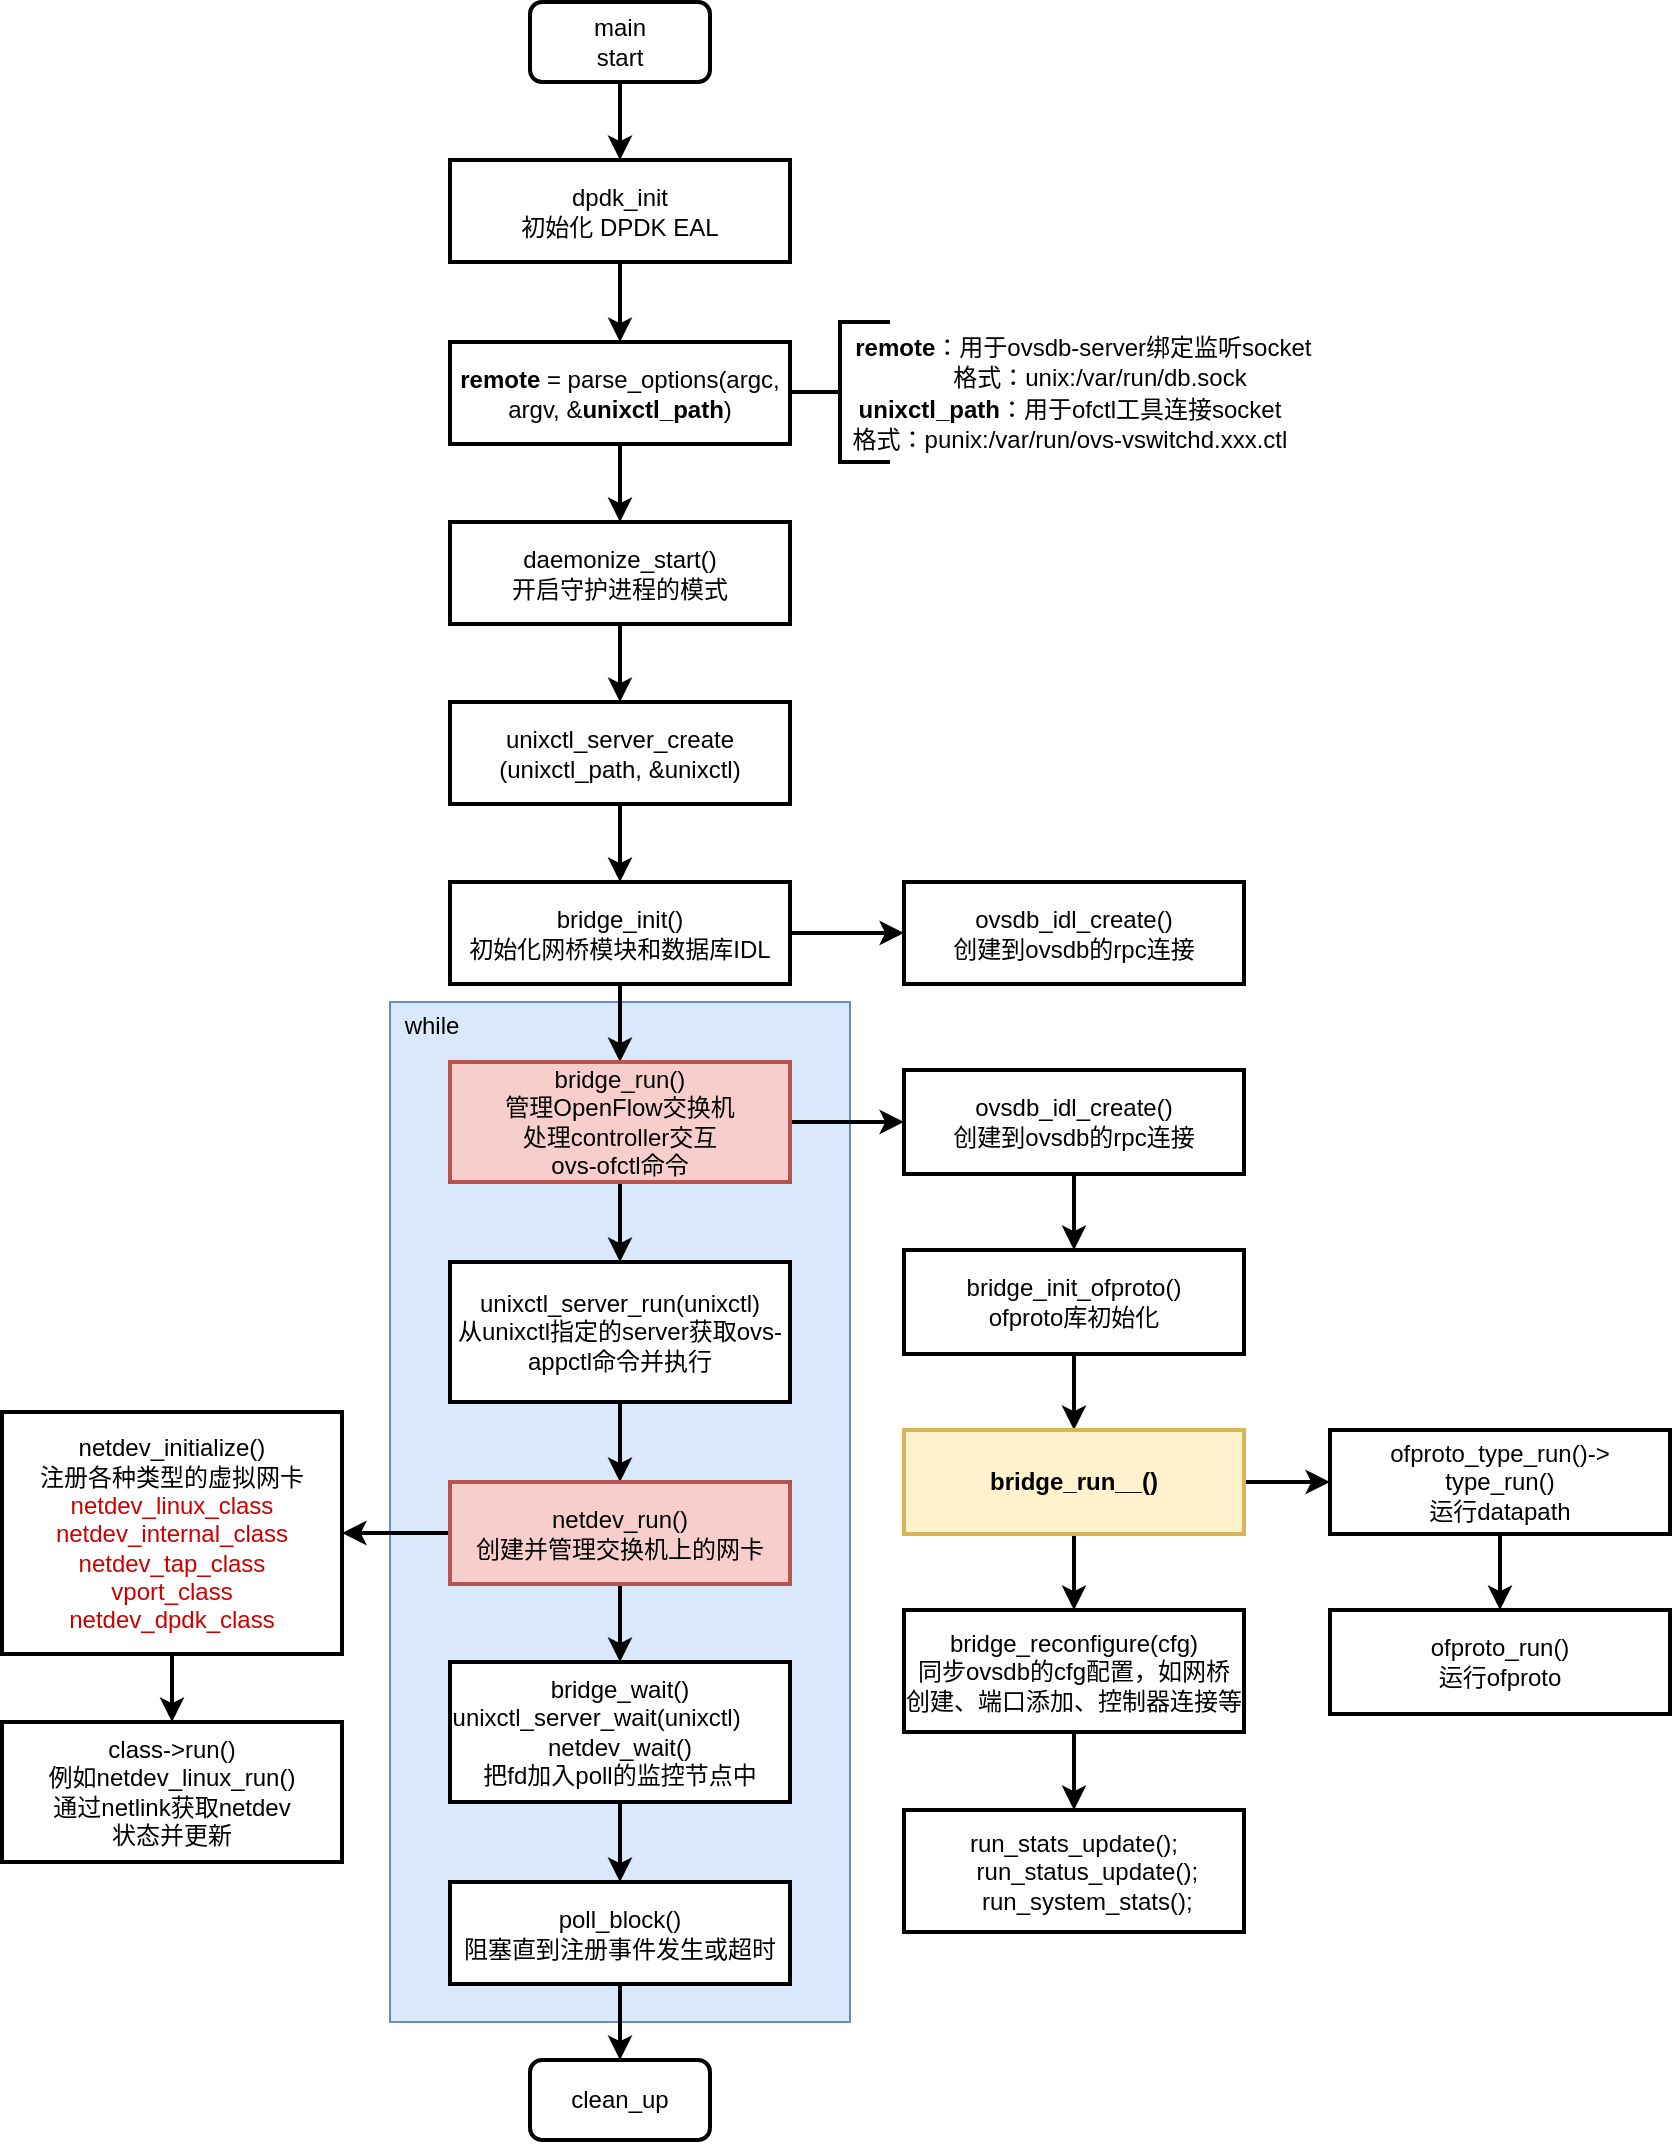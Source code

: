 <mxfile version="13.0.3" type="github">
  <diagram id="ihJu1DWnwihbSEFNtqEI" name="Page-1">
    <mxGraphModel dx="1929" dy="582" grid="1" gridSize="10" guides="1" tooltips="1" connect="1" arrows="1" fold="1" page="1" pageScale="1" pageWidth="827" pageHeight="1169" math="0" shadow="0">
      <root>
        <mxCell id="0" />
        <mxCell id="1" parent="0" />
        <mxCell id="BMNEKtwipUOnqceKjnj8-20" value="" style="rounded=0;whiteSpace=wrap;html=1;fillColor=#dae8fc;strokeColor=#6c8ebf;" vertex="1" parent="1">
          <mxGeometry x="10" y="600" width="230" height="510" as="geometry" />
        </mxCell>
        <mxCell id="JYWtORsffVGc5inKnlNg-9" style="edgeStyle=orthogonalEdgeStyle;rounded=0;orthogonalLoop=1;jettySize=auto;html=1;exitX=0.5;exitY=1;exitDx=0;exitDy=0;strokeWidth=2;" parent="1" source="JYWtORsffVGc5inKnlNg-2" target="JYWtORsffVGc5inKnlNg-5" edge="1">
          <mxGeometry relative="1" as="geometry" />
        </mxCell>
        <mxCell id="JYWtORsffVGc5inKnlNg-2" value="main&lt;br&gt;start" style="rounded=1;whiteSpace=wrap;html=1;strokeWidth=2;" parent="1" vertex="1">
          <mxGeometry x="80" y="100" width="90" height="40" as="geometry" />
        </mxCell>
        <mxCell id="JYWtORsffVGc5inKnlNg-8" style="edgeStyle=orthogonalEdgeStyle;rounded=0;orthogonalLoop=1;jettySize=auto;html=1;exitX=0.5;exitY=1;exitDx=0;exitDy=0;entryX=0.5;entryY=0;entryDx=0;entryDy=0;strokeWidth=2;" parent="1" source="JYWtORsffVGc5inKnlNg-5" target="JYWtORsffVGc5inKnlNg-6" edge="1">
          <mxGeometry relative="1" as="geometry" />
        </mxCell>
        <mxCell id="JYWtORsffVGc5inKnlNg-5" value="dpdk_init&lt;br&gt;初始化 DPDK EAL" style="rounded=0;whiteSpace=wrap;html=1;strokeWidth=2;" parent="1" vertex="1">
          <mxGeometry x="40" y="179" width="170" height="51" as="geometry" />
        </mxCell>
        <mxCell id="BMNEKtwipUOnqceKjnj8-7" style="edgeStyle=orthogonalEdgeStyle;rounded=0;orthogonalLoop=1;jettySize=auto;html=1;exitX=0.5;exitY=1;exitDx=0;exitDy=0;entryX=0.5;entryY=0;entryDx=0;entryDy=0;strokeWidth=2;" edge="1" parent="1" source="JYWtORsffVGc5inKnlNg-6" target="BMNEKtwipUOnqceKjnj8-4">
          <mxGeometry relative="1" as="geometry" />
        </mxCell>
        <mxCell id="JYWtORsffVGc5inKnlNg-6" value="&lt;b&gt;remote&lt;/b&gt; = parse_options(argc, argv, &amp;amp;&lt;b&gt;unixctl_path&lt;/b&gt;)" style="rounded=0;whiteSpace=wrap;html=1;strokeWidth=2;" parent="1" vertex="1">
          <mxGeometry x="40" y="270" width="170" height="51" as="geometry" />
        </mxCell>
        <mxCell id="BMNEKtwipUOnqceKjnj8-1" value="" style="strokeWidth=2;html=1;shape=mxgraph.flowchart.annotation_2;align=left;labelPosition=right;pointerEvents=1;" vertex="1" parent="1">
          <mxGeometry x="210" y="260" width="50" height="70" as="geometry" />
        </mxCell>
        <mxCell id="BMNEKtwipUOnqceKjnj8-2" value="&lt;b&gt;remote&lt;/b&gt;：&lt;span&gt;用于ovsdb-server绑定监听socket&amp;nbsp;&amp;nbsp;&lt;br&gt;&lt;/span&gt;&lt;span&gt;&amp;nbsp; &amp;nbsp;格式：unix:/var/run/db.sock&lt;/span&gt;&lt;span&gt;&lt;br&gt;&lt;/span&gt;" style="text;html=1;strokeColor=none;fillColor=none;align=center;verticalAlign=middle;whiteSpace=wrap;rounded=0;" vertex="1" parent="1">
          <mxGeometry x="240" y="270" width="240" height="20" as="geometry" />
        </mxCell>
        <mxCell id="BMNEKtwipUOnqceKjnj8-3" value="&lt;div&gt;&lt;b&gt;unixctl_path&lt;/b&gt;：用于ofctl工具连接socket&lt;br&gt;&lt;span&gt;格式：punix:/var/run/ovs-vswitchd.xxx.ctl&lt;/span&gt;&lt;/div&gt;" style="text;html=1;strokeColor=none;fillColor=none;align=center;verticalAlign=middle;whiteSpace=wrap;rounded=0;" vertex="1" parent="1">
          <mxGeometry x="240" y="301" width="220" height="20" as="geometry" />
        </mxCell>
        <mxCell id="BMNEKtwipUOnqceKjnj8-8" style="edgeStyle=orthogonalEdgeStyle;rounded=0;orthogonalLoop=1;jettySize=auto;html=1;exitX=0.5;exitY=1;exitDx=0;exitDy=0;entryX=0.5;entryY=0;entryDx=0;entryDy=0;strokeWidth=2;" edge="1" parent="1" source="BMNEKtwipUOnqceKjnj8-4" target="BMNEKtwipUOnqceKjnj8-5">
          <mxGeometry relative="1" as="geometry" />
        </mxCell>
        <mxCell id="BMNEKtwipUOnqceKjnj8-4" value="daemonize_start()&lt;br&gt;开启守护进程的模式" style="rounded=0;whiteSpace=wrap;html=1;strokeWidth=2;" vertex="1" parent="1">
          <mxGeometry x="40" y="360" width="170" height="51" as="geometry" />
        </mxCell>
        <mxCell id="BMNEKtwipUOnqceKjnj8-9" style="edgeStyle=orthogonalEdgeStyle;rounded=0;orthogonalLoop=1;jettySize=auto;html=1;exitX=0.5;exitY=1;exitDx=0;exitDy=0;entryX=0.5;entryY=0;entryDx=0;entryDy=0;strokeWidth=2;" edge="1" parent="1" source="BMNEKtwipUOnqceKjnj8-5" target="BMNEKtwipUOnqceKjnj8-6">
          <mxGeometry relative="1" as="geometry" />
        </mxCell>
        <mxCell id="BMNEKtwipUOnqceKjnj8-5" value="unixctl_server_create&lt;br&gt;(unixctl_path, &amp;amp;unixctl)" style="rounded=0;whiteSpace=wrap;html=1;strokeWidth=2;" vertex="1" parent="1">
          <mxGeometry x="40" y="450" width="170" height="51" as="geometry" />
        </mxCell>
        <mxCell id="BMNEKtwipUOnqceKjnj8-15" style="edgeStyle=orthogonalEdgeStyle;rounded=0;orthogonalLoop=1;jettySize=auto;html=1;exitX=0.5;exitY=1;exitDx=0;exitDy=0;entryX=0.5;entryY=0;entryDx=0;entryDy=0;strokeWidth=2;" edge="1" parent="1" source="BMNEKtwipUOnqceKjnj8-6" target="BMNEKtwipUOnqceKjnj8-10">
          <mxGeometry relative="1" as="geometry" />
        </mxCell>
        <mxCell id="BMNEKtwipUOnqceKjnj8-23" style="edgeStyle=orthogonalEdgeStyle;rounded=0;orthogonalLoop=1;jettySize=auto;html=1;exitX=1;exitY=0.5;exitDx=0;exitDy=0;strokeWidth=2;" edge="1" parent="1" source="BMNEKtwipUOnqceKjnj8-6" target="BMNEKtwipUOnqceKjnj8-22">
          <mxGeometry relative="1" as="geometry" />
        </mxCell>
        <mxCell id="BMNEKtwipUOnqceKjnj8-6" value="bridge_init()&lt;br&gt;初始化网桥模块和数据库IDL" style="rounded=0;whiteSpace=wrap;html=1;strokeWidth=2;" vertex="1" parent="1">
          <mxGeometry x="40" y="540" width="170" height="51" as="geometry" />
        </mxCell>
        <mxCell id="BMNEKtwipUOnqceKjnj8-16" style="edgeStyle=orthogonalEdgeStyle;rounded=0;orthogonalLoop=1;jettySize=auto;html=1;exitX=0.5;exitY=1;exitDx=0;exitDy=0;entryX=0.5;entryY=0;entryDx=0;entryDy=0;strokeWidth=2;" edge="1" parent="1" source="BMNEKtwipUOnqceKjnj8-10" target="BMNEKtwipUOnqceKjnj8-11">
          <mxGeometry relative="1" as="geometry" />
        </mxCell>
        <mxCell id="BMNEKtwipUOnqceKjnj8-36" style="edgeStyle=orthogonalEdgeStyle;rounded=0;orthogonalLoop=1;jettySize=auto;html=1;entryX=0;entryY=0.5;entryDx=0;entryDy=0;strokeWidth=2;" edge="1" parent="1" source="BMNEKtwipUOnqceKjnj8-10" target="BMNEKtwipUOnqceKjnj8-24">
          <mxGeometry relative="1" as="geometry" />
        </mxCell>
        <mxCell id="BMNEKtwipUOnqceKjnj8-10" value="bridge_run()&lt;br&gt;管理OpenFlow交换机&lt;br&gt;处理controller交互&lt;br&gt;ovs-ofctl命令" style="rounded=0;whiteSpace=wrap;html=1;strokeWidth=2;fillColor=#f8cecc;strokeColor=#b85450;" vertex="1" parent="1">
          <mxGeometry x="40" y="630" width="170" height="60" as="geometry" />
        </mxCell>
        <mxCell id="BMNEKtwipUOnqceKjnj8-17" style="edgeStyle=orthogonalEdgeStyle;rounded=0;orthogonalLoop=1;jettySize=auto;html=1;exitX=0.5;exitY=1;exitDx=0;exitDy=0;strokeWidth=2;" edge="1" parent="1" source="BMNEKtwipUOnqceKjnj8-11" target="BMNEKtwipUOnqceKjnj8-12">
          <mxGeometry relative="1" as="geometry" />
        </mxCell>
        <mxCell id="BMNEKtwipUOnqceKjnj8-11" value="unixctl_server_run(unixctl)&lt;br&gt;从unixctl指定的server获取ovs-appctl命令并执行" style="rounded=0;whiteSpace=wrap;html=1;strokeWidth=2;" vertex="1" parent="1">
          <mxGeometry x="40" y="730" width="170" height="70" as="geometry" />
        </mxCell>
        <mxCell id="BMNEKtwipUOnqceKjnj8-18" style="edgeStyle=orthogonalEdgeStyle;rounded=0;orthogonalLoop=1;jettySize=auto;html=1;exitX=0.5;exitY=1;exitDx=0;exitDy=0;entryX=0.5;entryY=0;entryDx=0;entryDy=0;strokeWidth=2;" edge="1" parent="1" source="BMNEKtwipUOnqceKjnj8-12" target="BMNEKtwipUOnqceKjnj8-13">
          <mxGeometry relative="1" as="geometry" />
        </mxCell>
        <mxCell id="BMNEKtwipUOnqceKjnj8-40" style="edgeStyle=orthogonalEdgeStyle;rounded=0;orthogonalLoop=1;jettySize=auto;html=1;exitX=0;exitY=0.5;exitDx=0;exitDy=0;entryX=1;entryY=0.5;entryDx=0;entryDy=0;strokeWidth=2;" edge="1" parent="1" source="BMNEKtwipUOnqceKjnj8-12" target="BMNEKtwipUOnqceKjnj8-39">
          <mxGeometry relative="1" as="geometry" />
        </mxCell>
        <mxCell id="BMNEKtwipUOnqceKjnj8-12" value="netdev_run()&lt;br&gt;创建并管理交换机上的网卡" style="rounded=0;whiteSpace=wrap;html=1;strokeWidth=2;fillColor=#f8cecc;strokeColor=#b85450;" vertex="1" parent="1">
          <mxGeometry x="40" y="840" width="170" height="51" as="geometry" />
        </mxCell>
        <mxCell id="BMNEKtwipUOnqceKjnj8-19" style="edgeStyle=orthogonalEdgeStyle;rounded=0;orthogonalLoop=1;jettySize=auto;html=1;exitX=0.5;exitY=1;exitDx=0;exitDy=0;entryX=0.5;entryY=0;entryDx=0;entryDy=0;strokeWidth=2;" edge="1" parent="1" source="BMNEKtwipUOnqceKjnj8-13" target="BMNEKtwipUOnqceKjnj8-14">
          <mxGeometry relative="1" as="geometry" />
        </mxCell>
        <mxCell id="BMNEKtwipUOnqceKjnj8-13" value="&lt;span&gt;bridge_wait()&lt;/span&gt;&lt;br&gt;&lt;div&gt;&lt;span&gt;unixctl_server_wait(unixctl)&lt;/span&gt;&lt;span&gt;&amp;nbsp; &amp;nbsp; &amp;nbsp; &amp;nbsp; netdev_wait()&lt;/span&gt;&lt;/div&gt;&lt;div&gt;把fd加入poll的监控节点中&lt;br&gt;&lt;/div&gt;" style="rounded=0;whiteSpace=wrap;html=1;strokeWidth=2;" vertex="1" parent="1">
          <mxGeometry x="40" y="930" width="170" height="70" as="geometry" />
        </mxCell>
        <mxCell id="BMNEKtwipUOnqceKjnj8-38" style="edgeStyle=orthogonalEdgeStyle;rounded=0;orthogonalLoop=1;jettySize=auto;html=1;exitX=0.5;exitY=1;exitDx=0;exitDy=0;entryX=0.5;entryY=0;entryDx=0;entryDy=0;strokeWidth=2;" edge="1" parent="1" source="BMNEKtwipUOnqceKjnj8-14" target="BMNEKtwipUOnqceKjnj8-37">
          <mxGeometry relative="1" as="geometry" />
        </mxCell>
        <mxCell id="BMNEKtwipUOnqceKjnj8-14" value="poll_block()&lt;br&gt;阻塞直到注册事件发生或超时" style="rounded=0;whiteSpace=wrap;html=1;strokeWidth=2;" vertex="1" parent="1">
          <mxGeometry x="40" y="1040" width="170" height="51" as="geometry" />
        </mxCell>
        <mxCell id="BMNEKtwipUOnqceKjnj8-21" value="while" style="text;html=1;strokeColor=none;fillColor=none;align=center;verticalAlign=middle;whiteSpace=wrap;rounded=0;" vertex="1" parent="1">
          <mxGeometry x="11" y="602" width="40" height="20" as="geometry" />
        </mxCell>
        <mxCell id="BMNEKtwipUOnqceKjnj8-22" value="ovsdb_idl_create()&lt;br&gt;创建到ovsdb的rpc连接" style="rounded=0;whiteSpace=wrap;html=1;strokeWidth=2;" vertex="1" parent="1">
          <mxGeometry x="267" y="540" width="170" height="51" as="geometry" />
        </mxCell>
        <mxCell id="BMNEKtwipUOnqceKjnj8-32" style="edgeStyle=orthogonalEdgeStyle;rounded=0;orthogonalLoop=1;jettySize=auto;html=1;exitX=0.5;exitY=1;exitDx=0;exitDy=0;strokeWidth=2;" edge="1" parent="1" source="BMNEKtwipUOnqceKjnj8-24" target="BMNEKtwipUOnqceKjnj8-25">
          <mxGeometry relative="1" as="geometry" />
        </mxCell>
        <mxCell id="BMNEKtwipUOnqceKjnj8-24" value="ovsdb_idl_create()&lt;br&gt;创建到ovsdb的rpc连接" style="rounded=0;whiteSpace=wrap;html=1;strokeWidth=2;" vertex="1" parent="1">
          <mxGeometry x="267" y="634" width="170" height="52" as="geometry" />
        </mxCell>
        <mxCell id="BMNEKtwipUOnqceKjnj8-33" style="edgeStyle=orthogonalEdgeStyle;rounded=0;orthogonalLoop=1;jettySize=auto;html=1;exitX=0.5;exitY=1;exitDx=0;exitDy=0;entryX=0.5;entryY=0;entryDx=0;entryDy=0;strokeWidth=2;" edge="1" parent="1" source="BMNEKtwipUOnqceKjnj8-25" target="BMNEKtwipUOnqceKjnj8-26">
          <mxGeometry relative="1" as="geometry" />
        </mxCell>
        <mxCell id="BMNEKtwipUOnqceKjnj8-25" value="bridge_init_ofproto()&lt;br&gt;ofproto库初始化" style="rounded=0;whiteSpace=wrap;html=1;strokeWidth=2;" vertex="1" parent="1">
          <mxGeometry x="267" y="724" width="170" height="52" as="geometry" />
        </mxCell>
        <mxCell id="BMNEKtwipUOnqceKjnj8-34" style="edgeStyle=orthogonalEdgeStyle;rounded=0;orthogonalLoop=1;jettySize=auto;html=1;exitX=0.5;exitY=1;exitDx=0;exitDy=0;strokeWidth=2;" edge="1" parent="1" source="BMNEKtwipUOnqceKjnj8-26" target="BMNEKtwipUOnqceKjnj8-29">
          <mxGeometry relative="1" as="geometry" />
        </mxCell>
        <mxCell id="BMNEKtwipUOnqceKjnj8-47" style="edgeStyle=orthogonalEdgeStyle;rounded=0;orthogonalLoop=1;jettySize=auto;html=1;exitX=1;exitY=0.5;exitDx=0;exitDy=0;entryX=0;entryY=0.5;entryDx=0;entryDy=0;strokeWidth=2;" edge="1" parent="1" source="BMNEKtwipUOnqceKjnj8-26" target="BMNEKtwipUOnqceKjnj8-44">
          <mxGeometry relative="1" as="geometry" />
        </mxCell>
        <mxCell id="BMNEKtwipUOnqceKjnj8-26" value="&lt;b&gt;bridge_run__()&lt;/b&gt;" style="rounded=0;whiteSpace=wrap;html=1;strokeWidth=2;fillColor=#fff2cc;strokeColor=#d6b656;" vertex="1" parent="1">
          <mxGeometry x="267" y="814" width="170" height="52" as="geometry" />
        </mxCell>
        <mxCell id="BMNEKtwipUOnqceKjnj8-35" style="edgeStyle=orthogonalEdgeStyle;rounded=0;orthogonalLoop=1;jettySize=auto;html=1;exitX=0.5;exitY=1;exitDx=0;exitDy=0;entryX=0.5;entryY=0;entryDx=0;entryDy=0;strokeWidth=2;" edge="1" parent="1" source="BMNEKtwipUOnqceKjnj8-29" target="BMNEKtwipUOnqceKjnj8-30">
          <mxGeometry relative="1" as="geometry" />
        </mxCell>
        <mxCell id="BMNEKtwipUOnqceKjnj8-29" value="bridge_reconfigure(cfg)&lt;br&gt;同步ovsdb的cfg配置，如网桥创建、端口添加、控制器连接等" style="rounded=0;whiteSpace=wrap;html=1;strokeWidth=2;" vertex="1" parent="1">
          <mxGeometry x="267" y="904" width="170" height="61" as="geometry" />
        </mxCell>
        <mxCell id="BMNEKtwipUOnqceKjnj8-30" value="&lt;div&gt;run_stats_update();&lt;/div&gt;&lt;div&gt;&amp;nbsp; &amp;nbsp; run_status_update();&lt;/div&gt;&lt;div&gt;&amp;nbsp; &amp;nbsp; run_system_stats();&lt;/div&gt;" style="rounded=0;whiteSpace=wrap;html=1;strokeWidth=2;" vertex="1" parent="1">
          <mxGeometry x="267" y="1004" width="170" height="61" as="geometry" />
        </mxCell>
        <mxCell id="BMNEKtwipUOnqceKjnj8-37" value="clean_up" style="rounded=1;whiteSpace=wrap;html=1;strokeWidth=2;" vertex="1" parent="1">
          <mxGeometry x="80" y="1129" width="90" height="40" as="geometry" />
        </mxCell>
        <mxCell id="BMNEKtwipUOnqceKjnj8-43" style="edgeStyle=orthogonalEdgeStyle;rounded=0;orthogonalLoop=1;jettySize=auto;html=1;exitX=0.5;exitY=1;exitDx=0;exitDy=0;entryX=0.5;entryY=0;entryDx=0;entryDy=0;strokeWidth=2;" edge="1" parent="1" source="BMNEKtwipUOnqceKjnj8-39" target="BMNEKtwipUOnqceKjnj8-42">
          <mxGeometry relative="1" as="geometry" />
        </mxCell>
        <mxCell id="BMNEKtwipUOnqceKjnj8-39" value="netdev_initialize()&lt;br&gt;注册各种类型的虚拟网卡&lt;br&gt;&lt;font color=&quot;#cc0000&quot;&gt;netdev_linux_class&lt;br&gt;netdev_internal_class&lt;br&gt;netdev_tap_class&lt;br&gt;vport_class&lt;br&gt;netdev_dpdk_class&lt;/font&gt;" style="rounded=0;whiteSpace=wrap;html=1;strokeWidth=2;" vertex="1" parent="1">
          <mxGeometry x="-184" y="805" width="170" height="121" as="geometry" />
        </mxCell>
        <mxCell id="BMNEKtwipUOnqceKjnj8-42" value="class-&amp;gt;run()&lt;br&gt;例如netdev_linux_run()&lt;br&gt;通过netlink获取netdev&lt;br&gt;状态并更新" style="rounded=0;whiteSpace=wrap;html=1;strokeWidth=2;" vertex="1" parent="1">
          <mxGeometry x="-184" y="960" width="170" height="70" as="geometry" />
        </mxCell>
        <mxCell id="BMNEKtwipUOnqceKjnj8-46" style="edgeStyle=orthogonalEdgeStyle;rounded=0;orthogonalLoop=1;jettySize=auto;html=1;exitX=0.5;exitY=1;exitDx=0;exitDy=0;entryX=0.5;entryY=0;entryDx=0;entryDy=0;strokeWidth=2;" edge="1" parent="1" source="BMNEKtwipUOnqceKjnj8-44" target="BMNEKtwipUOnqceKjnj8-45">
          <mxGeometry relative="1" as="geometry" />
        </mxCell>
        <mxCell id="BMNEKtwipUOnqceKjnj8-44" value="ofproto_type_run()-&amp;gt;&lt;br&gt;type_run()&lt;br&gt;运行datapath" style="rounded=0;whiteSpace=wrap;html=1;strokeWidth=2;" vertex="1" parent="1">
          <mxGeometry x="480" y="814" width="170" height="52" as="geometry" />
        </mxCell>
        <mxCell id="BMNEKtwipUOnqceKjnj8-45" value="ofproto_run()&lt;br&gt;运行ofproto" style="rounded=0;whiteSpace=wrap;html=1;strokeWidth=2;" vertex="1" parent="1">
          <mxGeometry x="480" y="904" width="170" height="52" as="geometry" />
        </mxCell>
      </root>
    </mxGraphModel>
  </diagram>
</mxfile>
